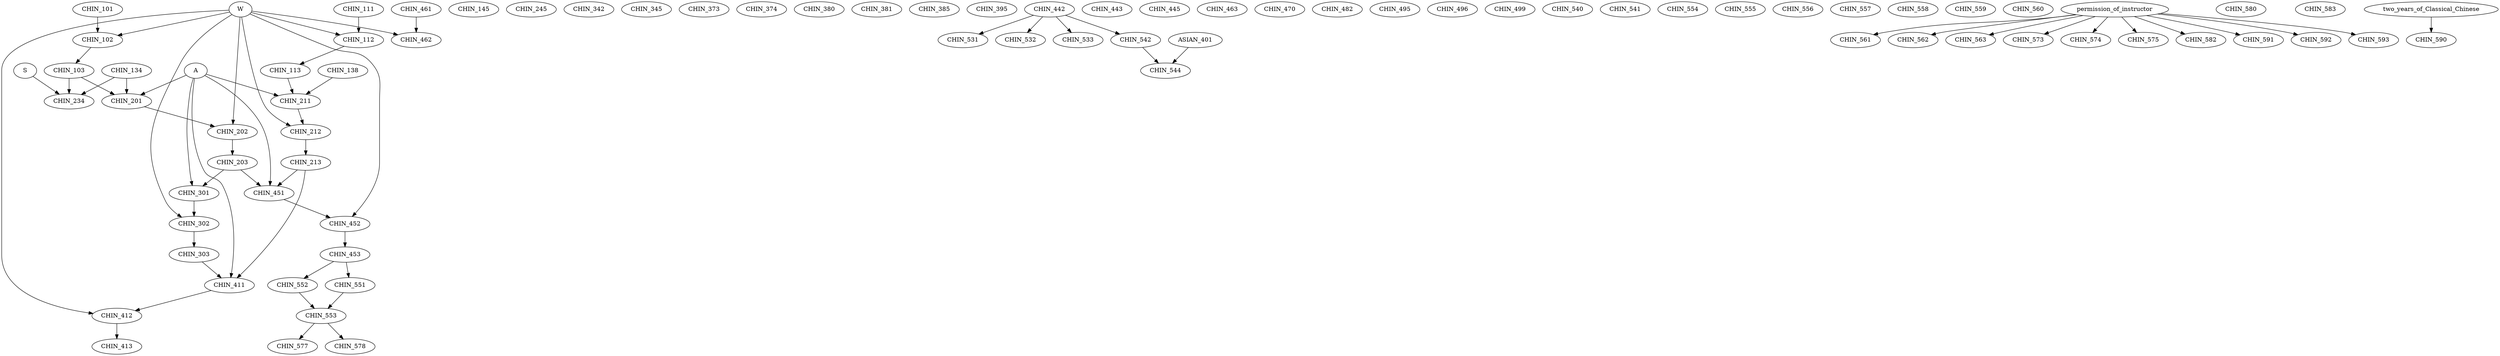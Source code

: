 digraph G {
    CHIN_101;
    edge [color=black];
    CHIN_101 -> CHIN_102;
    W -> CHIN_102;
    edge [color=black];
    CHIN_102 -> CHIN_103;
    CHIN_111;
    edge [color=black];
    CHIN_111 -> CHIN_112;
    W -> CHIN_112;
    edge [color=black];
    CHIN_112 -> CHIN_113;
    CHIN_134;
    CHIN_138;
    CHIN_145;
    edge [color=black];
    CHIN_103 -> CHIN_201;
    CHIN_134 -> CHIN_201;
    A -> CHIN_201;
    edge [color=black];
    CHIN_201 -> CHIN_202;
    W -> CHIN_202;
    edge [color=black];
    CHIN_202 -> CHIN_203;
    edge [color=black];
    CHIN_113 -> CHIN_211;
    CHIN_138 -> CHIN_211;
    A -> CHIN_211;
    edge [color=black];
    CHIN_211 -> CHIN_212;
    W -> CHIN_212;
    edge [color=black];
    CHIN_212 -> CHIN_213;
    edge [color=black];
    CHIN_103 -> CHIN_234;
    CHIN_134 -> CHIN_234;
    S -> CHIN_234;
    CHIN_245;
    edge [color=black];
    CHIN_203 -> CHIN_301;
    A -> CHIN_301;
    edge [color=black];
    CHIN_301 -> CHIN_302;
    W -> CHIN_302;
    edge [color=black];
    CHIN_302 -> CHIN_303;
    CHIN_342;
    CHIN_345;
    CHIN_373;
    CHIN_374;
    CHIN_380;
    CHIN_381;
    CHIN_385;
    CHIN_395;
    edge [color=black];
    CHIN_213 -> CHIN_411;
    CHIN_303 -> CHIN_411;
    A -> CHIN_411;
    edge [color=black];
    CHIN_411 -> CHIN_412;
    W -> CHIN_412;
    edge [color=black];
    CHIN_412 -> CHIN_413;
    CHIN_442;
    CHIN_443;
    CHIN_445;
    edge [color=black];
    CHIN_203 -> CHIN_451;
    CHIN_213 -> CHIN_451;
    A -> CHIN_451;
    edge [color=black];
    CHIN_451 -> CHIN_452;
    W -> CHIN_452;
    edge [color=black];
    CHIN_452 -> CHIN_453;
    CHIN_461;
    edge [color=black];
    CHIN_461 -> CHIN_462;
    W -> CHIN_462;
    CHIN_463;
    CHIN_470;
    CHIN_482;
    CHIN_495;
    CHIN_496;
    CHIN_499;
    edge [color=black];
    CHIN_442 -> CHIN_531;
    edge [color=black];
    CHIN_442 -> CHIN_532;
    edge [color=black];
    CHIN_442 -> CHIN_533;
    CHIN_540;
    CHIN_541;
    edge [color=black];
    CHIN_442 -> CHIN_542;
    edge [color=black];
    CHIN_542 -> CHIN_544;
    ASIAN_401 -> CHIN_544;
    edge [color=black];
    CHIN_453 -> CHIN_551;
    edge [color=black];
    CHIN_453 -> CHIN_552;
    edge [color=black];
    CHIN_551 -> CHIN_553;
    CHIN_552 -> CHIN_553;
    CHIN_554;
    CHIN_555;
    CHIN_556;
    CHIN_557;
    CHIN_558;
    CHIN_559;
    CHIN_560;
    edge [color=black];
    permission_of_instructor -> CHIN_561;
    edge [color=black];
    permission_of_instructor -> CHIN_562;
    edge [color=black];
    permission_of_instructor -> CHIN_563;
    edge [color=black];
    permission_of_instructor -> CHIN_573;
    edge [color=black];
    permission_of_instructor -> CHIN_574;
    edge [color=black];
    permission_of_instructor -> CHIN_575;
    edge [color=black];
    CHIN_553 -> CHIN_577;
    edge [color=black];
    CHIN_553 -> CHIN_578;
    CHIN_580;
    edge [color=black];
    permission_of_instructor -> CHIN_582;
    CHIN_583;
    edge [color=black];
    two_years_of_Classical_Chinese -> CHIN_590;
    edge [color=black];
    permission_of_instructor -> CHIN_591;
    edge [color=black];
    permission_of_instructor -> CHIN_592;
    edge [color=black];
    permission_of_instructor -> CHIN_593;
}
